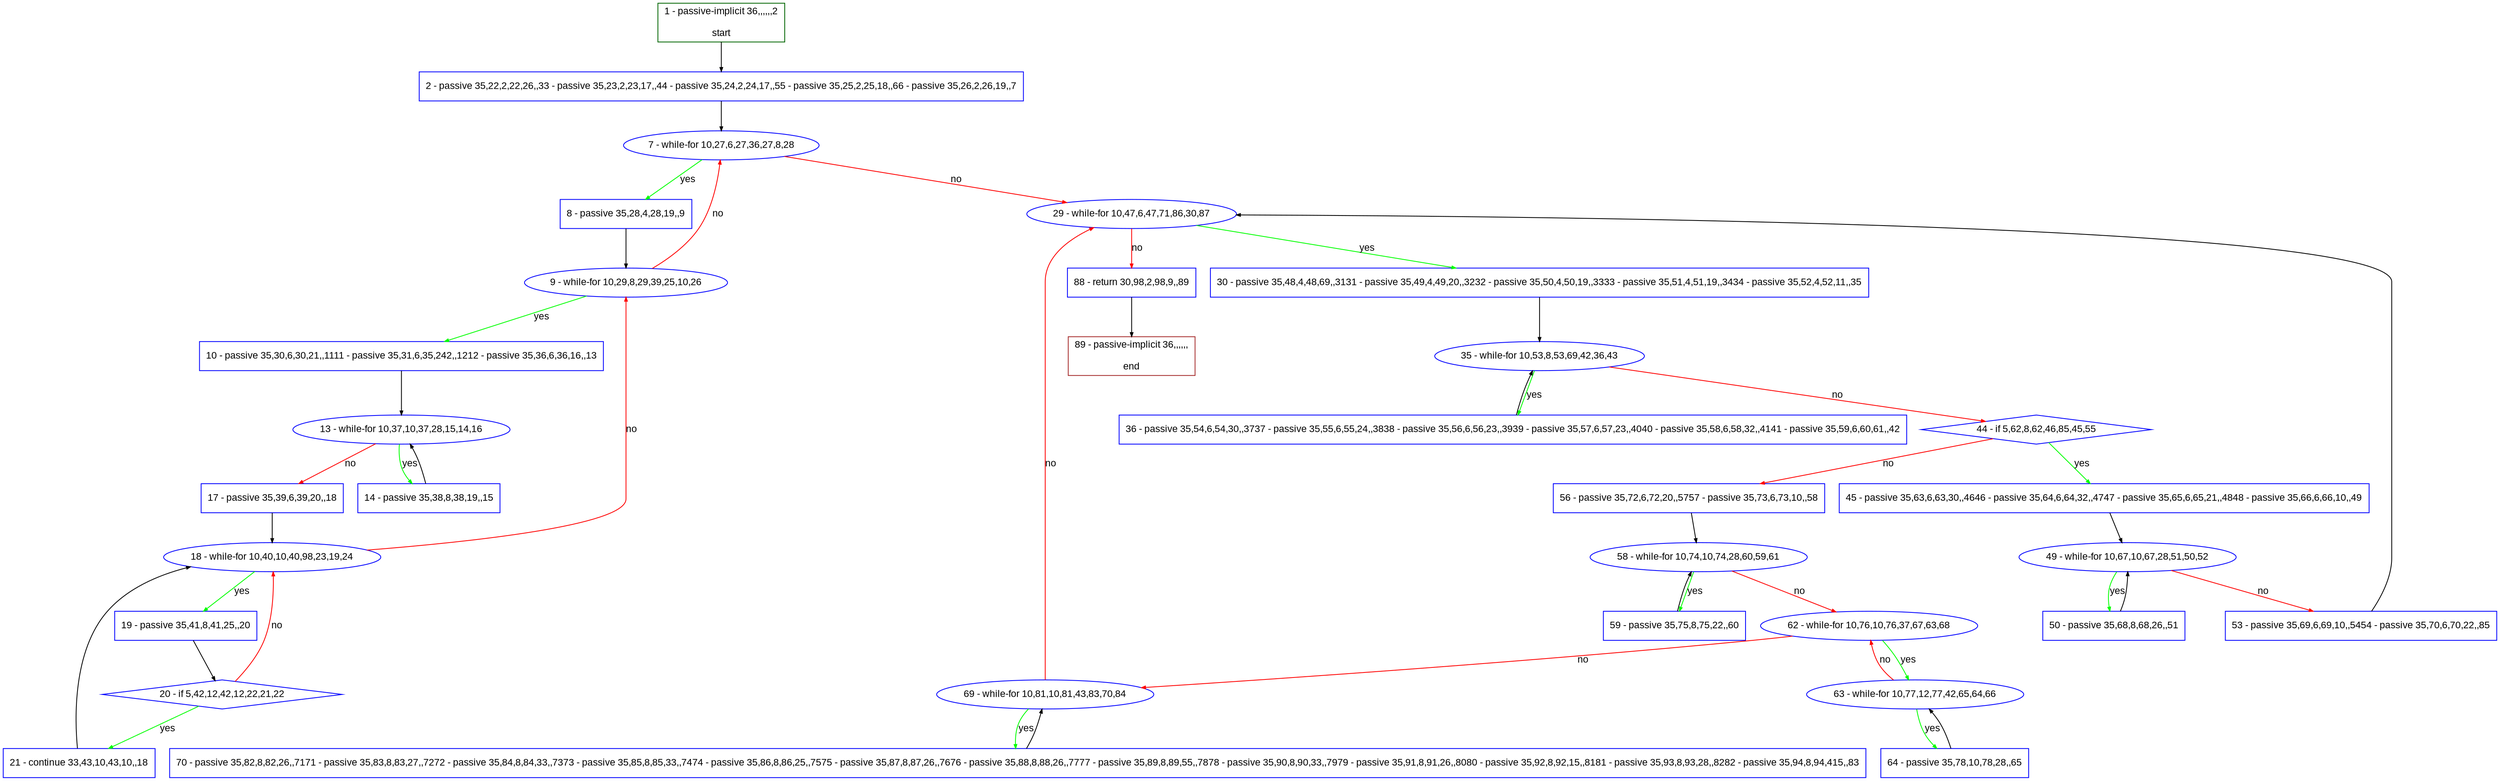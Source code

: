 digraph "" {
  graph [pack="true", label="", fontsize="12", packmode="clust", fontname="Arial", fillcolor="#FFFFCC", bgcolor="white", style="rounded,filled", compound="true"];
  node [node_initialized="no", label="", color="grey", fontsize="12", fillcolor="white", fontname="Arial", style="filled", shape="rectangle", compound="true", fixedsize="false"];
  edge [fontcolor="black", arrowhead="normal", arrowtail="none", arrowsize="0.5", ltail="", label="", color="black", fontsize="12", lhead="", fontname="Arial", dir="forward", compound="true"];
  __N1 [label="2 - passive 35,22,2,22,26,,33 - passive 35,23,2,23,17,,44 - passive 35,24,2,24,17,,55 - passive 35,25,2,25,18,,66 - passive 35,26,2,26,19,,7", color="#0000ff", fillcolor="#ffffff", style="filled", shape="box"];
  __N2 [label="1 - passive-implicit 36,,,,,,2\n\nstart", color="#006400", fillcolor="#ffffff", style="filled", shape="box"];
  __N3 [label="7 - while-for 10,27,6,27,36,27,8,28", color="#0000ff", fillcolor="#ffffff", style="filled", shape="oval"];
  __N4 [label="8 - passive 35,28,4,28,19,,9", color="#0000ff", fillcolor="#ffffff", style="filled", shape="box"];
  __N5 [label="29 - while-for 10,47,6,47,71,86,30,87", color="#0000ff", fillcolor="#ffffff", style="filled", shape="oval"];
  __N6 [label="9 - while-for 10,29,8,29,39,25,10,26", color="#0000ff", fillcolor="#ffffff", style="filled", shape="oval"];
  __N7 [label="10 - passive 35,30,6,30,21,,1111 - passive 35,31,6,35,242,,1212 - passive 35,36,6,36,16,,13", color="#0000ff", fillcolor="#ffffff", style="filled", shape="box"];
  __N8 [label="13 - while-for 10,37,10,37,28,15,14,16", color="#0000ff", fillcolor="#ffffff", style="filled", shape="oval"];
  __N9 [label="14 - passive 35,38,8,38,19,,15", color="#0000ff", fillcolor="#ffffff", style="filled", shape="box"];
  __N10 [label="17 - passive 35,39,6,39,20,,18", color="#0000ff", fillcolor="#ffffff", style="filled", shape="box"];
  __N11 [label="18 - while-for 10,40,10,40,98,23,19,24", color="#0000ff", fillcolor="#ffffff", style="filled", shape="oval"];
  __N12 [label="19 - passive 35,41,8,41,25,,20", color="#0000ff", fillcolor="#ffffff", style="filled", shape="box"];
  __N13 [label="20 - if 5,42,12,42,12,22,21,22", color="#0000ff", fillcolor="#ffffff", style="filled", shape="diamond"];
  __N14 [label="21 - continue 33,43,10,43,10,,18", color="#0000ff", fillcolor="#ffffff", style="filled", shape="box"];
  __N15 [label="30 - passive 35,48,4,48,69,,3131 - passive 35,49,4,49,20,,3232 - passive 35,50,4,50,19,,3333 - passive 35,51,4,51,19,,3434 - passive 35,52,4,52,11,,35", color="#0000ff", fillcolor="#ffffff", style="filled", shape="box"];
  __N16 [label="88 - return 30,98,2,98,9,,89", color="#0000ff", fillcolor="#ffffff", style="filled", shape="box"];
  __N17 [label="35 - while-for 10,53,8,53,69,42,36,43", color="#0000ff", fillcolor="#ffffff", style="filled", shape="oval"];
  __N18 [label="36 - passive 35,54,6,54,30,,3737 - passive 35,55,6,55,24,,3838 - passive 35,56,6,56,23,,3939 - passive 35,57,6,57,23,,4040 - passive 35,58,6,58,32,,4141 - passive 35,59,6,60,61,,42", color="#0000ff", fillcolor="#ffffff", style="filled", shape="box"];
  __N19 [label="44 - if 5,62,8,62,46,85,45,55", color="#0000ff", fillcolor="#ffffff", style="filled", shape="diamond"];
  __N20 [label="45 - passive 35,63,6,63,30,,4646 - passive 35,64,6,64,32,,4747 - passive 35,65,6,65,21,,4848 - passive 35,66,6,66,10,,49", color="#0000ff", fillcolor="#ffffff", style="filled", shape="box"];
  __N21 [label="56 - passive 35,72,6,72,20,,5757 - passive 35,73,6,73,10,,58", color="#0000ff", fillcolor="#ffffff", style="filled", shape="box"];
  __N22 [label="49 - while-for 10,67,10,67,28,51,50,52", color="#0000ff", fillcolor="#ffffff", style="filled", shape="oval"];
  __N23 [label="50 - passive 35,68,8,68,26,,51", color="#0000ff", fillcolor="#ffffff", style="filled", shape="box"];
  __N24 [label="53 - passive 35,69,6,69,10,,5454 - passive 35,70,6,70,22,,85", color="#0000ff", fillcolor="#ffffff", style="filled", shape="box"];
  __N25 [label="58 - while-for 10,74,10,74,28,60,59,61", color="#0000ff", fillcolor="#ffffff", style="filled", shape="oval"];
  __N26 [label="59 - passive 35,75,8,75,22,,60", color="#0000ff", fillcolor="#ffffff", style="filled", shape="box"];
  __N27 [label="62 - while-for 10,76,10,76,37,67,63,68", color="#0000ff", fillcolor="#ffffff", style="filled", shape="oval"];
  __N28 [label="63 - while-for 10,77,12,77,42,65,64,66", color="#0000ff", fillcolor="#ffffff", style="filled", shape="oval"];
  __N29 [label="69 - while-for 10,81,10,81,43,83,70,84", color="#0000ff", fillcolor="#ffffff", style="filled", shape="oval"];
  __N30 [label="64 - passive 35,78,10,78,28,,65", color="#0000ff", fillcolor="#ffffff", style="filled", shape="box"];
  __N31 [label="70 - passive 35,82,8,82,26,,7171 - passive 35,83,8,83,27,,7272 - passive 35,84,8,84,33,,7373 - passive 35,85,8,85,33,,7474 - passive 35,86,8,86,25,,7575 - passive 35,87,8,87,26,,7676 - passive 35,88,8,88,26,,7777 - passive 35,89,8,89,55,,7878 - passive 35,90,8,90,33,,7979 - passive 35,91,8,91,26,,8080 - passive 35,92,8,92,15,,8181 - passive 35,93,8,93,28,,8282 - passive 35,94,8,94,415,,83", color="#0000ff", fillcolor="#ffffff", style="filled", shape="box"];
  __N32 [label="89 - passive-implicit 36,,,,,,\n\nend", color="#a52a2a", fillcolor="#ffffff", style="filled", shape="box"];
  __N2 -> __N1 [arrowhead="normal", arrowtail="none", color="#000000", label="", dir="forward"];
  __N1 -> __N3 [arrowhead="normal", arrowtail="none", color="#000000", label="", dir="forward"];
  __N3 -> __N4 [arrowhead="normal", arrowtail="none", color="#00ff00", label="yes", dir="forward"];
  __N3 -> __N5 [arrowhead="normal", arrowtail="none", color="#ff0000", label="no", dir="forward"];
  __N4 -> __N6 [arrowhead="normal", arrowtail="none", color="#000000", label="", dir="forward"];
  __N6 -> __N3 [arrowhead="normal", arrowtail="none", color="#ff0000", label="no", dir="forward"];
  __N6 -> __N7 [arrowhead="normal", arrowtail="none", color="#00ff00", label="yes", dir="forward"];
  __N7 -> __N8 [arrowhead="normal", arrowtail="none", color="#000000", label="", dir="forward"];
  __N8 -> __N9 [arrowhead="normal", arrowtail="none", color="#00ff00", label="yes", dir="forward"];
  __N9 -> __N8 [arrowhead="normal", arrowtail="none", color="#000000", label="", dir="forward"];
  __N8 -> __N10 [arrowhead="normal", arrowtail="none", color="#ff0000", label="no", dir="forward"];
  __N10 -> __N11 [arrowhead="normal", arrowtail="none", color="#000000", label="", dir="forward"];
  __N11 -> __N6 [arrowhead="normal", arrowtail="none", color="#ff0000", label="no", dir="forward"];
  __N11 -> __N12 [arrowhead="normal", arrowtail="none", color="#00ff00", label="yes", dir="forward"];
  __N12 -> __N13 [arrowhead="normal", arrowtail="none", color="#000000", label="", dir="forward"];
  __N13 -> __N11 [arrowhead="normal", arrowtail="none", color="#ff0000", label="no", dir="forward"];
  __N13 -> __N14 [arrowhead="normal", arrowtail="none", color="#00ff00", label="yes", dir="forward"];
  __N14 -> __N11 [arrowhead="normal", arrowtail="none", color="#000000", label="", dir="forward"];
  __N5 -> __N15 [arrowhead="normal", arrowtail="none", color="#00ff00", label="yes", dir="forward"];
  __N5 -> __N16 [arrowhead="normal", arrowtail="none", color="#ff0000", label="no", dir="forward"];
  __N15 -> __N17 [arrowhead="normal", arrowtail="none", color="#000000", label="", dir="forward"];
  __N17 -> __N18 [arrowhead="normal", arrowtail="none", color="#00ff00", label="yes", dir="forward"];
  __N18 -> __N17 [arrowhead="normal", arrowtail="none", color="#000000", label="", dir="forward"];
  __N17 -> __N19 [arrowhead="normal", arrowtail="none", color="#ff0000", label="no", dir="forward"];
  __N19 -> __N20 [arrowhead="normal", arrowtail="none", color="#00ff00", label="yes", dir="forward"];
  __N19 -> __N21 [arrowhead="normal", arrowtail="none", color="#ff0000", label="no", dir="forward"];
  __N20 -> __N22 [arrowhead="normal", arrowtail="none", color="#000000", label="", dir="forward"];
  __N22 -> __N23 [arrowhead="normal", arrowtail="none", color="#00ff00", label="yes", dir="forward"];
  __N23 -> __N22 [arrowhead="normal", arrowtail="none", color="#000000", label="", dir="forward"];
  __N22 -> __N24 [arrowhead="normal", arrowtail="none", color="#ff0000", label="no", dir="forward"];
  __N24 -> __N5 [arrowhead="normal", arrowtail="none", color="#000000", label="", dir="forward"];
  __N21 -> __N25 [arrowhead="normal", arrowtail="none", color="#000000", label="", dir="forward"];
  __N25 -> __N26 [arrowhead="normal", arrowtail="none", color="#00ff00", label="yes", dir="forward"];
  __N26 -> __N25 [arrowhead="normal", arrowtail="none", color="#000000", label="", dir="forward"];
  __N25 -> __N27 [arrowhead="normal", arrowtail="none", color="#ff0000", label="no", dir="forward"];
  __N27 -> __N28 [arrowhead="normal", arrowtail="none", color="#00ff00", label="yes", dir="forward"];
  __N28 -> __N27 [arrowhead="normal", arrowtail="none", color="#ff0000", label="no", dir="forward"];
  __N27 -> __N29 [arrowhead="normal", arrowtail="none", color="#ff0000", label="no", dir="forward"];
  __N28 -> __N30 [arrowhead="normal", arrowtail="none", color="#00ff00", label="yes", dir="forward"];
  __N30 -> __N28 [arrowhead="normal", arrowtail="none", color="#000000", label="", dir="forward"];
  __N29 -> __N5 [arrowhead="normal", arrowtail="none", color="#ff0000", label="no", dir="forward"];
  __N29 -> __N31 [arrowhead="normal", arrowtail="none", color="#00ff00", label="yes", dir="forward"];
  __N31 -> __N29 [arrowhead="normal", arrowtail="none", color="#000000", label="", dir="forward"];
  __N16 -> __N32 [arrowhead="normal", arrowtail="none", color="#000000", label="", dir="forward"];
}
